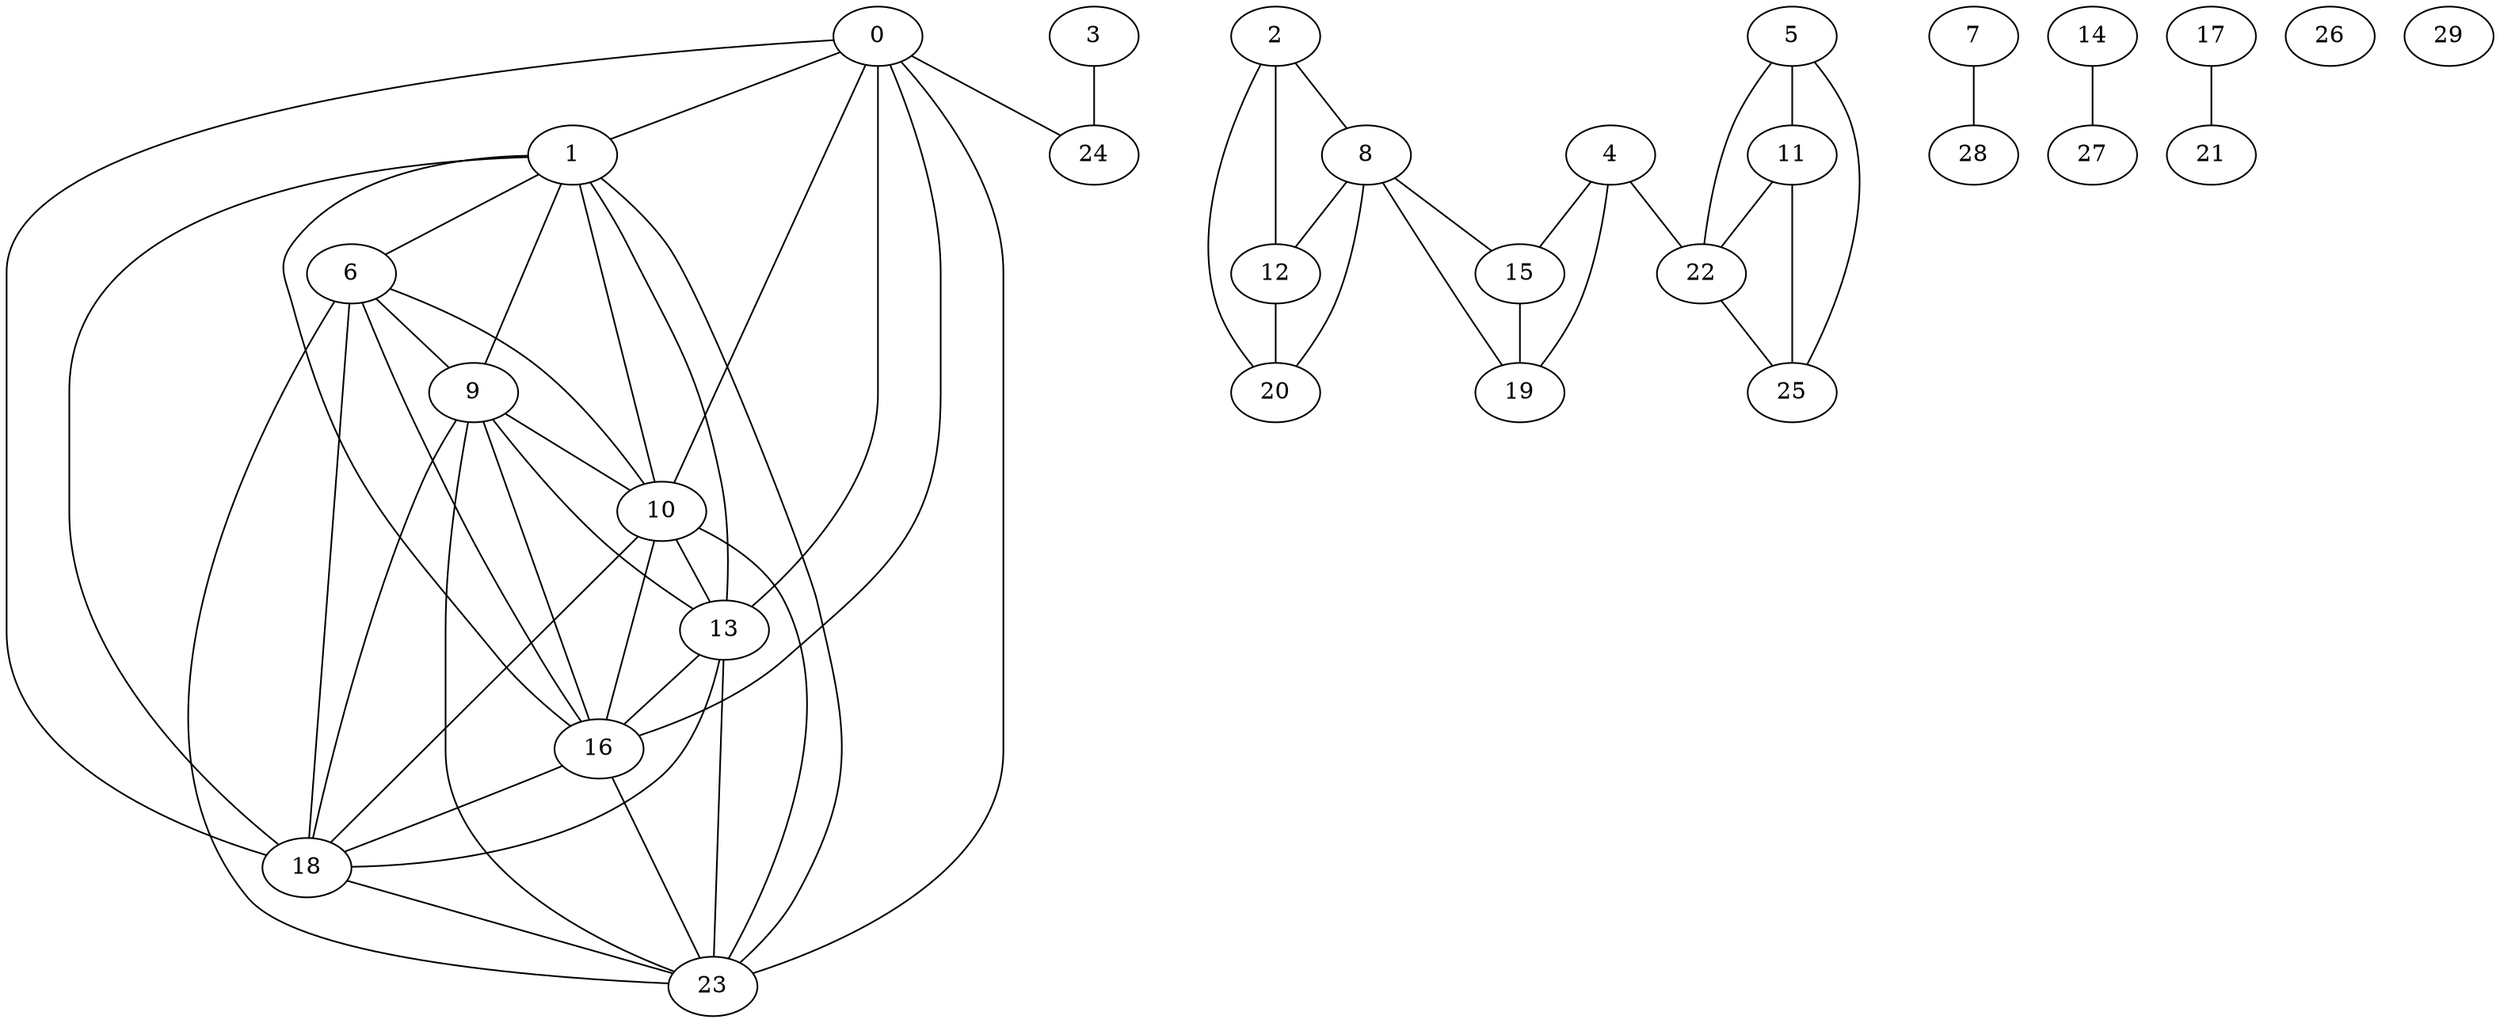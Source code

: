 graph Geo_30_r2 {
0;
1;
2;
3;
4;
5;
6;
7;
8;
9;
10;
11;
12;
13;
14;
15;
16;
17;
18;
19;
20;
21;
22;
23;
24;
25;
26;
27;
28;
29;
0 -- 24;
0 -- 23;
0 -- 18;
0 -- 16;
0 -- 13;
0 -- 10;
0 -- 1;
1 -- 23;
1 -- 18;
1 -- 16;
1 -- 13;
1 -- 10;
1 -- 9;
1 -- 6;
2 -- 20;
2 -- 12;
2 -- 8;
3 -- 24;
4 -- 22;
4 -- 19;
4 -- 15;
5 -- 25;
5 -- 22;
5 -- 11;
6 -- 23;
6 -- 18;
6 -- 16;
6 -- 10;
6 -- 9;
7 -- 28;
8 -- 20;
8 -- 19;
8 -- 15;
8 -- 12;
9 -- 23;
9 -- 18;
9 -- 16;
9 -- 13;
9 -- 10;
10 -- 23;
10 -- 18;
10 -- 16;
10 -- 13;
11 -- 25;
11 -- 22;
12 -- 20;
13 -- 23;
13 -- 18;
13 -- 16;
14 -- 27;
15 -- 19;
16 -- 23;
16 -- 18;
17 -- 21;
18 -- 23;
22 -- 25;
}